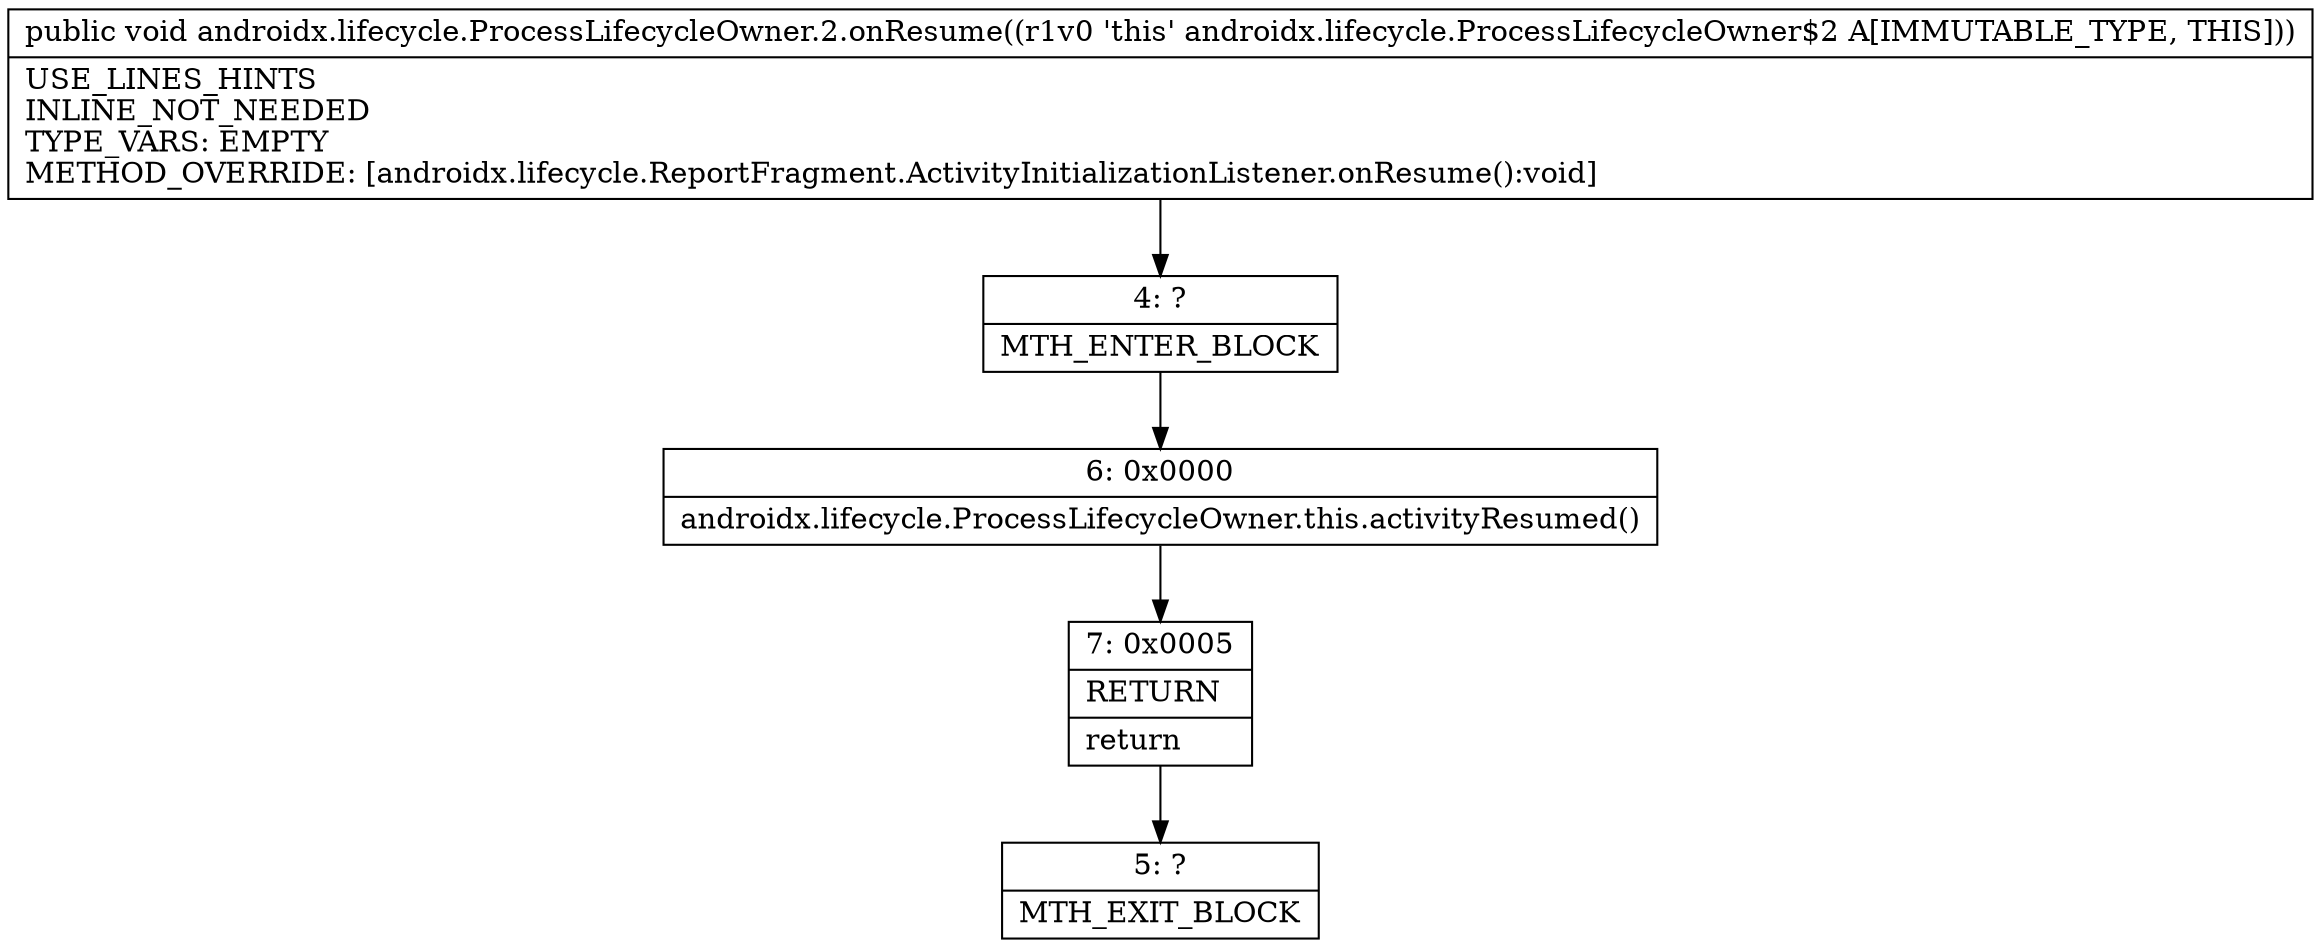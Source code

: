 digraph "CFG forandroidx.lifecycle.ProcessLifecycleOwner.2.onResume()V" {
Node_4 [shape=record,label="{4\:\ ?|MTH_ENTER_BLOCK\l}"];
Node_6 [shape=record,label="{6\:\ 0x0000|androidx.lifecycle.ProcessLifecycleOwner.this.activityResumed()\l}"];
Node_7 [shape=record,label="{7\:\ 0x0005|RETURN\l|return\l}"];
Node_5 [shape=record,label="{5\:\ ?|MTH_EXIT_BLOCK\l}"];
MethodNode[shape=record,label="{public void androidx.lifecycle.ProcessLifecycleOwner.2.onResume((r1v0 'this' androidx.lifecycle.ProcessLifecycleOwner$2 A[IMMUTABLE_TYPE, THIS]))  | USE_LINES_HINTS\lINLINE_NOT_NEEDED\lTYPE_VARS: EMPTY\lMETHOD_OVERRIDE: [androidx.lifecycle.ReportFragment.ActivityInitializationListener.onResume():void]\l}"];
MethodNode -> Node_4;Node_4 -> Node_6;
Node_6 -> Node_7;
Node_7 -> Node_5;
}

